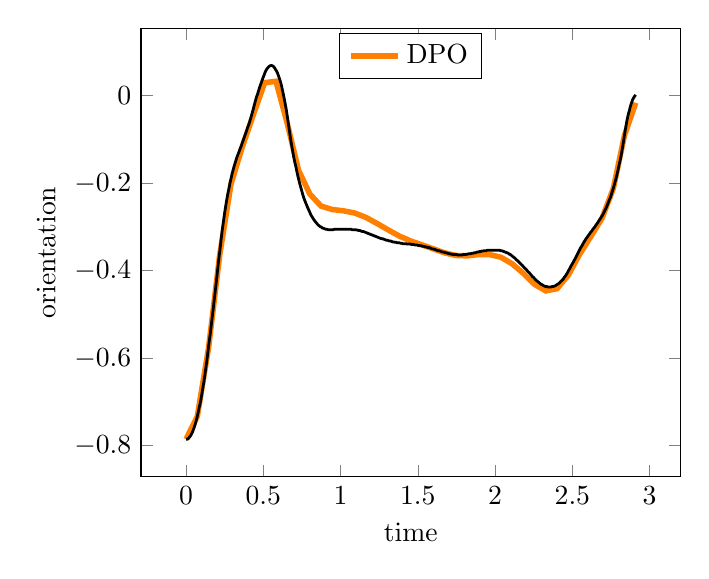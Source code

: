 \begin{tikzpicture}[]
\begin{axis}[legend style = {{at={(0.5,0.99)},anchor=north}}, ylabel = {orientation}, axis equal image = {false}, xlabel = {time}, hide axis = {false}]\addplot+ [mark = {}, color=orange, line width = 2pt]coordinates {
(0.0, -0.785)
(0.073, -0.733)
(0.146, -0.576)
(0.218, -0.364)
(0.291, -0.202)
(0.364, -0.117)
(0.437, -0.042)
(0.509, 0.03)
(0.582, 0.033)
(0.655, -0.063)
(0.728, -0.17)
(0.8, -0.224)
(0.873, -0.252)
(0.946, -0.26)
(1.019, -0.263)
(1.091, -0.268)
(1.164, -0.278)
(1.237, -0.292)
(1.31, -0.307)
(1.382, -0.321)
(1.455, -0.332)
(1.528, -0.341)
(1.601, -0.35)
(1.673, -0.359)
(1.746, -0.365)
(1.819, -0.366)
(1.892, -0.363)
(1.964, -0.363)
(2.037, -0.369)
(2.11, -0.384)
(2.183, -0.406)
(2.255, -0.431)
(2.328, -0.446)
(2.401, -0.441)
(2.474, -0.41)
(2.546, -0.363)
(2.619, -0.322)
(2.692, -0.28)
(2.765, -0.212)
(2.837, -0.091)
(2.91, -0.016)
};
\addlegendentry{DPO}
\addplot+ [mark = {}, color=black, line width = 1pt]coordinates {
(0.0, -0.785)
(0.007, -0.785)
(0.014, -0.784)
(0.021, -0.781)
(0.028, -0.778)
(0.036, -0.773)
(0.043, -0.768)
(0.05, -0.761)
(0.057, -0.754)
(0.064, -0.745)
(0.071, -0.736)
(0.078, -0.725)
(0.085, -0.713)
(0.093, -0.701)
(0.1, -0.687)
(0.107, -0.672)
(0.114, -0.657)
(0.121, -0.641)
(0.128, -0.623)
(0.135, -0.605)
(0.142, -0.585)
(0.149, -0.564)
(0.157, -0.544)
(0.164, -0.523)
(0.171, -0.502)
(0.178, -0.481)
(0.185, -0.459)
(0.192, -0.438)
(0.199, -0.416)
(0.206, -0.393)
(0.213, -0.371)
(0.221, -0.348)
(0.228, -0.326)
(0.235, -0.306)
(0.242, -0.288)
(0.249, -0.27)
(0.256, -0.254)
(0.263, -0.239)
(0.27, -0.225)
(0.278, -0.212)
(0.285, -0.199)
(0.292, -0.188)
(0.299, -0.177)
(0.306, -0.168)
(0.313, -0.159)
(0.32, -0.151)
(0.327, -0.143)
(0.334, -0.136)
(0.342, -0.129)
(0.349, -0.122)
(0.356, -0.116)
(0.363, -0.109)
(0.37, -0.102)
(0.377, -0.095)
(0.384, -0.088)
(0.391, -0.081)
(0.398, -0.073)
(0.406, -0.066)
(0.413, -0.058)
(0.42, -0.05)
(0.427, -0.041)
(0.434, -0.032)
(0.441, -0.022)
(0.448, -0.013)
(0.455, -0.004)
(0.463, 0.004)
(0.47, 0.012)
(0.477, 0.02)
(0.484, 0.027)
(0.491, 0.034)
(0.498, 0.041)
(0.505, 0.047)
(0.512, 0.054)
(0.519, 0.059)
(0.527, 0.063)
(0.534, 0.066)
(0.541, 0.068)
(0.548, 0.069)
(0.555, 0.069)
(0.562, 0.068)
(0.569, 0.066)
(0.576, 0.062)
(0.583, 0.058)
(0.591, 0.053)
(0.598, 0.046)
(0.605, 0.039)
(0.612, 0.031)
(0.619, 0.021)
(0.626, 0.01)
(0.633, -0.002)
(0.64, -0.015)
(0.648, -0.03)
(0.655, -0.046)
(0.662, -0.063)
(0.669, -0.08)
(0.676, -0.097)
(0.683, -0.112)
(0.69, -0.126)
(0.697, -0.14)
(0.704, -0.152)
(0.712, -0.164)
(0.719, -0.176)
(0.726, -0.187)
(0.733, -0.197)
(0.74, -0.206)
(0.747, -0.215)
(0.754, -0.224)
(0.761, -0.232)
(0.768, -0.239)
(0.776, -0.246)
(0.783, -0.252)
(0.79, -0.258)
(0.797, -0.263)
(0.804, -0.269)
(0.811, -0.274)
(0.818, -0.278)
(0.825, -0.282)
(0.833, -0.286)
(0.84, -0.289)
(0.847, -0.292)
(0.854, -0.295)
(0.861, -0.297)
(0.868, -0.299)
(0.875, -0.3)
(0.882, -0.302)
(0.889, -0.303)
(0.897, -0.304)
(0.904, -0.305)
(0.911, -0.305)
(0.918, -0.306)
(0.925, -0.306)
(0.932, -0.306)
(0.939, -0.306)
(0.946, -0.306)
(0.953, -0.306)
(0.961, -0.305)
(0.968, -0.305)
(0.975, -0.305)
(0.982, -0.305)
(0.989, -0.305)
(0.996, -0.305)
(1.003, -0.305)
(1.01, -0.305)
(1.018, -0.305)
(1.025, -0.305)
(1.032, -0.305)
(1.039, -0.305)
(1.046, -0.305)
(1.053, -0.305)
(1.06, -0.305)
(1.067, -0.305)
(1.074, -0.306)
(1.082, -0.306)
(1.089, -0.306)
(1.096, -0.306)
(1.103, -0.307)
(1.11, -0.307)
(1.117, -0.308)
(1.124, -0.308)
(1.131, -0.309)
(1.138, -0.31)
(1.146, -0.31)
(1.153, -0.311)
(1.16, -0.312)
(1.167, -0.313)
(1.174, -0.314)
(1.181, -0.315)
(1.188, -0.316)
(1.195, -0.317)
(1.203, -0.318)
(1.21, -0.319)
(1.217, -0.32)
(1.224, -0.321)
(1.231, -0.322)
(1.238, -0.323)
(1.245, -0.324)
(1.252, -0.325)
(1.259, -0.326)
(1.267, -0.327)
(1.274, -0.327)
(1.281, -0.328)
(1.288, -0.329)
(1.295, -0.33)
(1.302, -0.33)
(1.309, -0.331)
(1.316, -0.332)
(1.323, -0.332)
(1.331, -0.333)
(1.338, -0.334)
(1.345, -0.334)
(1.352, -0.335)
(1.359, -0.335)
(1.366, -0.336)
(1.373, -0.336)
(1.38, -0.336)
(1.388, -0.337)
(1.395, -0.337)
(1.402, -0.338)
(1.409, -0.338)
(1.416, -0.338)
(1.423, -0.338)
(1.43, -0.339)
(1.437, -0.339)
(1.444, -0.339)
(1.452, -0.339)
(1.459, -0.34)
(1.466, -0.34)
(1.473, -0.34)
(1.48, -0.341)
(1.487, -0.341)
(1.494, -0.341)
(1.501, -0.342)
(1.508, -0.342)
(1.516, -0.343)
(1.523, -0.343)
(1.53, -0.344)
(1.537, -0.344)
(1.544, -0.345)
(1.551, -0.345)
(1.558, -0.346)
(1.565, -0.347)
(1.573, -0.347)
(1.58, -0.348)
(1.587, -0.349)
(1.594, -0.35)
(1.601, -0.35)
(1.608, -0.351)
(1.615, -0.352)
(1.622, -0.353)
(1.629, -0.354)
(1.637, -0.354)
(1.644, -0.355)
(1.651, -0.356)
(1.658, -0.357)
(1.665, -0.357)
(1.672, -0.358)
(1.679, -0.359)
(1.686, -0.359)
(1.693, -0.36)
(1.701, -0.361)
(1.708, -0.361)
(1.715, -0.362)
(1.722, -0.362)
(1.729, -0.363)
(1.736, -0.363)
(1.743, -0.363)
(1.75, -0.363)
(1.758, -0.364)
(1.765, -0.364)
(1.772, -0.364)
(1.779, -0.364)
(1.786, -0.364)
(1.793, -0.363)
(1.8, -0.363)
(1.807, -0.363)
(1.814, -0.362)
(1.822, -0.362)
(1.829, -0.361)
(1.836, -0.361)
(1.843, -0.361)
(1.85, -0.36)
(1.857, -0.36)
(1.864, -0.359)
(1.871, -0.359)
(1.878, -0.358)
(1.886, -0.357)
(1.893, -0.357)
(1.9, -0.356)
(1.907, -0.356)
(1.914, -0.355)
(1.921, -0.355)
(1.928, -0.354)
(1.935, -0.354)
(1.943, -0.354)
(1.95, -0.353)
(1.957, -0.353)
(1.964, -0.353)
(1.971, -0.353)
(1.978, -0.353)
(1.985, -0.353)
(1.992, -0.353)
(1.999, -0.353)
(2.007, -0.353)
(2.014, -0.353)
(2.021, -0.353)
(2.028, -0.353)
(2.035, -0.354)
(2.042, -0.354)
(2.049, -0.355)
(2.056, -0.356)
(2.063, -0.357)
(2.071, -0.358)
(2.078, -0.359)
(2.085, -0.36)
(2.092, -0.362)
(2.099, -0.363)
(2.106, -0.365)
(2.113, -0.367)
(2.12, -0.369)
(2.128, -0.371)
(2.135, -0.374)
(2.142, -0.376)
(2.149, -0.378)
(2.156, -0.381)
(2.163, -0.383)
(2.17, -0.386)
(2.177, -0.388)
(2.184, -0.391)
(2.192, -0.394)
(2.199, -0.396)
(2.206, -0.399)
(2.213, -0.402)
(2.22, -0.404)
(2.227, -0.407)
(2.234, -0.41)
(2.241, -0.413)
(2.248, -0.415)
(2.256, -0.418)
(2.263, -0.421)
(2.27, -0.423)
(2.277, -0.425)
(2.284, -0.427)
(2.291, -0.429)
(2.298, -0.431)
(2.305, -0.432)
(2.313, -0.434)
(2.32, -0.435)
(2.327, -0.436)
(2.334, -0.436)
(2.341, -0.437)
(2.348, -0.437)
(2.355, -0.437)
(2.362, -0.437)
(2.369, -0.436)
(2.377, -0.436)
(2.384, -0.435)
(2.391, -0.434)
(2.398, -0.432)
(2.405, -0.431)
(2.412, -0.429)
(2.419, -0.427)
(2.426, -0.424)
(2.433, -0.422)
(2.441, -0.419)
(2.448, -0.415)
(2.455, -0.412)
(2.462, -0.408)
(2.469, -0.404)
(2.476, -0.399)
(2.483, -0.395)
(2.49, -0.39)
(2.498, -0.385)
(2.505, -0.381)
(2.512, -0.376)
(2.519, -0.372)
(2.526, -0.367)
(2.533, -0.362)
(2.54, -0.357)
(2.547, -0.352)
(2.554, -0.347)
(2.562, -0.343)
(2.569, -0.338)
(2.576, -0.334)
(2.583, -0.33)
(2.59, -0.326)
(2.597, -0.323)
(2.604, -0.319)
(2.611, -0.316)
(2.618, -0.312)
(2.626, -0.309)
(2.633, -0.305)
(2.64, -0.302)
(2.647, -0.299)
(2.654, -0.295)
(2.661, -0.292)
(2.668, -0.288)
(2.675, -0.284)
(2.683, -0.28)
(2.69, -0.276)
(2.697, -0.272)
(2.704, -0.267)
(2.711, -0.262)
(2.718, -0.257)
(2.725, -0.251)
(2.732, -0.245)
(2.739, -0.238)
(2.747, -0.232)
(2.754, -0.224)
(2.761, -0.216)
(2.768, -0.208)
(2.775, -0.199)
(2.782, -0.19)
(2.789, -0.18)
(2.796, -0.169)
(2.803, -0.157)
(2.811, -0.145)
(2.818, -0.132)
(2.825, -0.117)
(2.832, -0.102)
(2.839, -0.086)
(2.846, -0.071)
(2.853, -0.057)
(2.86, -0.045)
(2.868, -0.035)
(2.875, -0.025)
(2.882, -0.017)
(2.889, -0.01)
(2.896, -0.005)
(2.903, -0.001)
(2.91, 0.002)
};
\end{axis}

\end{tikzpicture}
